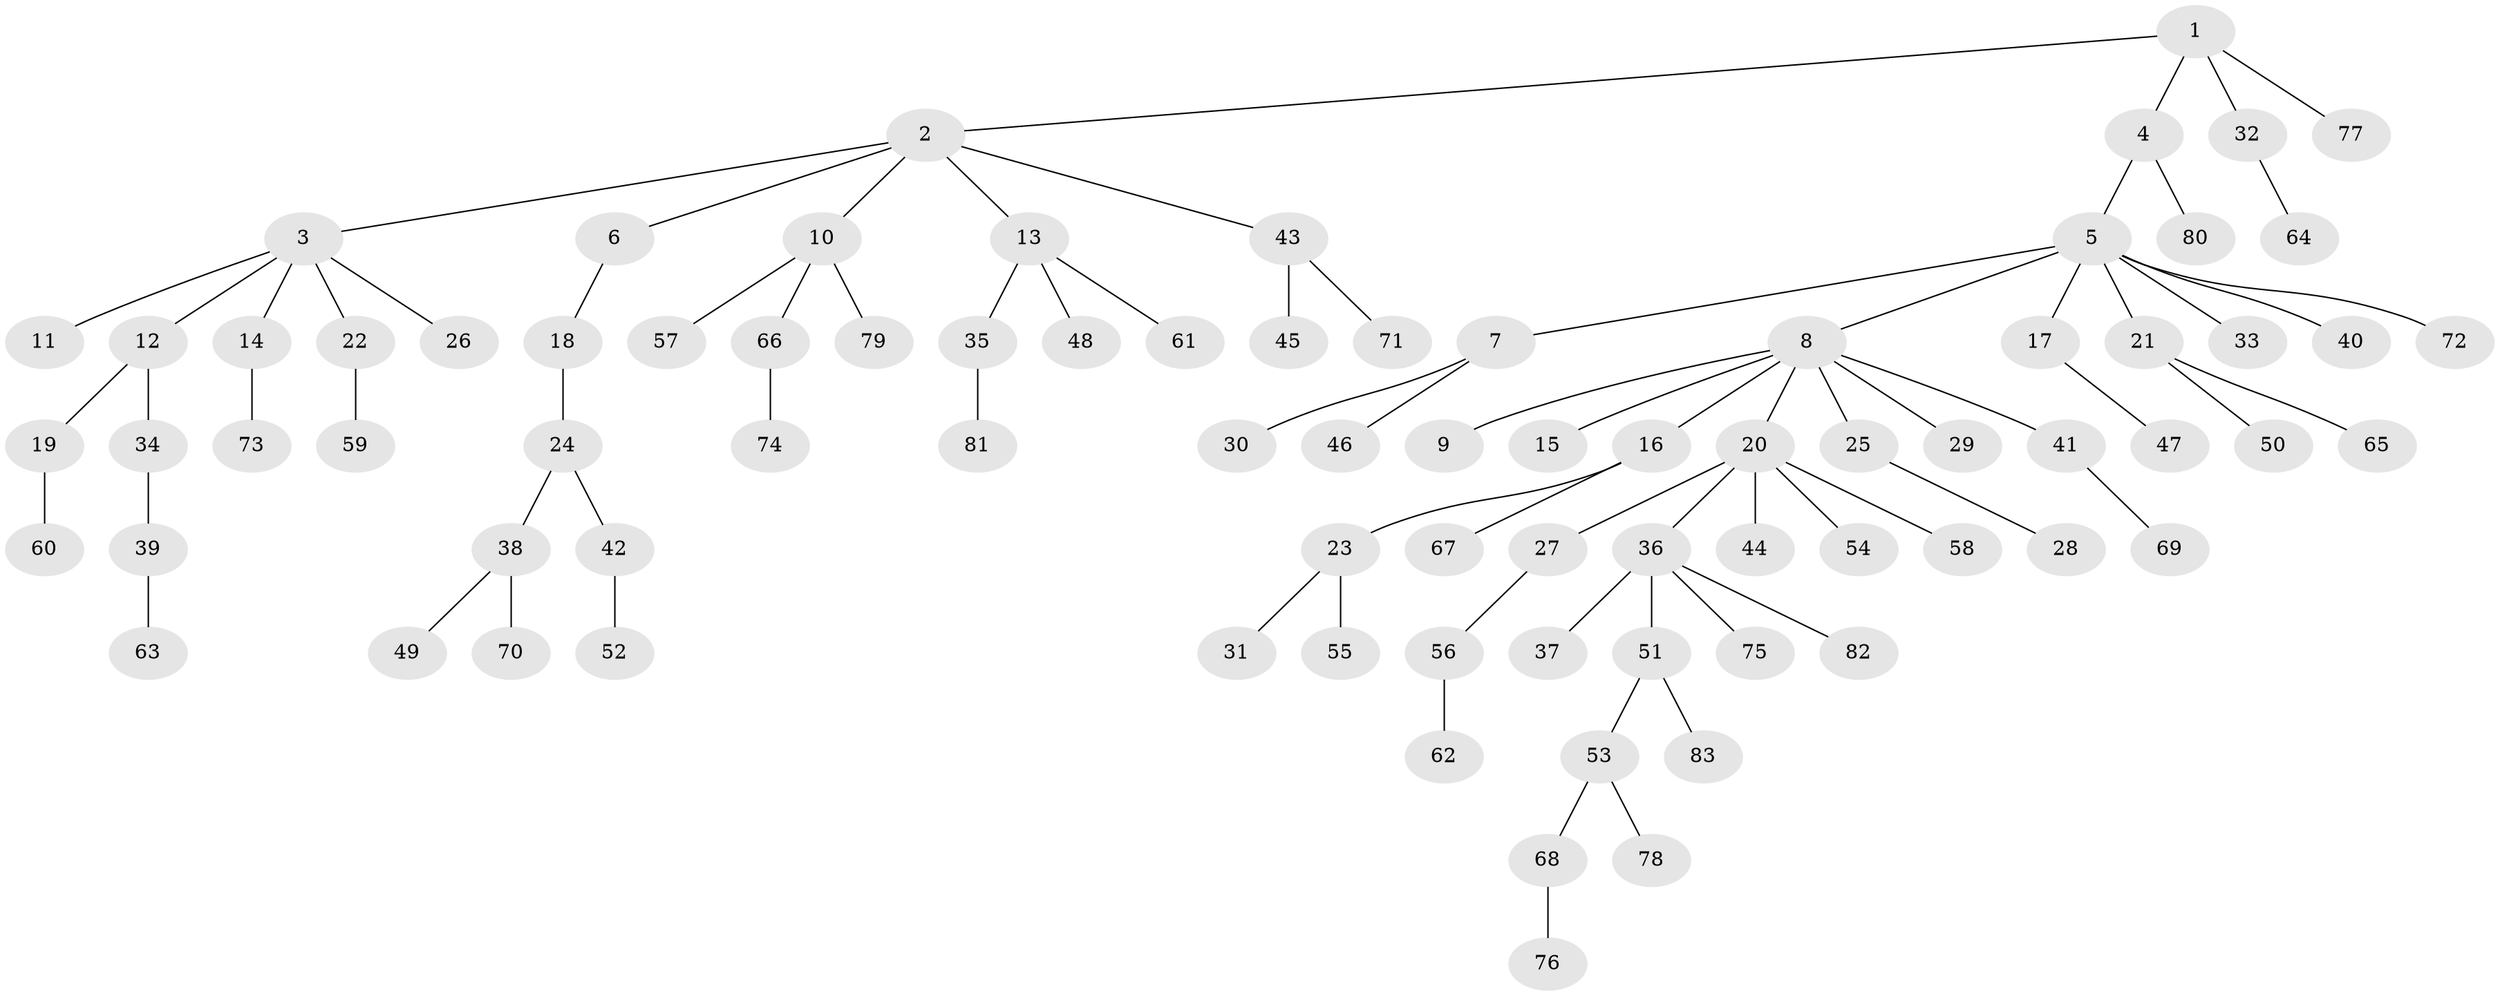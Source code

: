 // Generated by graph-tools (version 1.1) at 2025/15/03/09/25 04:15:22]
// undirected, 83 vertices, 82 edges
graph export_dot {
graph [start="1"]
  node [color=gray90,style=filled];
  1;
  2;
  3;
  4;
  5;
  6;
  7;
  8;
  9;
  10;
  11;
  12;
  13;
  14;
  15;
  16;
  17;
  18;
  19;
  20;
  21;
  22;
  23;
  24;
  25;
  26;
  27;
  28;
  29;
  30;
  31;
  32;
  33;
  34;
  35;
  36;
  37;
  38;
  39;
  40;
  41;
  42;
  43;
  44;
  45;
  46;
  47;
  48;
  49;
  50;
  51;
  52;
  53;
  54;
  55;
  56;
  57;
  58;
  59;
  60;
  61;
  62;
  63;
  64;
  65;
  66;
  67;
  68;
  69;
  70;
  71;
  72;
  73;
  74;
  75;
  76;
  77;
  78;
  79;
  80;
  81;
  82;
  83;
  1 -- 2;
  1 -- 4;
  1 -- 32;
  1 -- 77;
  2 -- 3;
  2 -- 6;
  2 -- 10;
  2 -- 13;
  2 -- 43;
  3 -- 11;
  3 -- 12;
  3 -- 14;
  3 -- 22;
  3 -- 26;
  4 -- 5;
  4 -- 80;
  5 -- 7;
  5 -- 8;
  5 -- 17;
  5 -- 21;
  5 -- 33;
  5 -- 40;
  5 -- 72;
  6 -- 18;
  7 -- 30;
  7 -- 46;
  8 -- 9;
  8 -- 15;
  8 -- 16;
  8 -- 20;
  8 -- 25;
  8 -- 29;
  8 -- 41;
  10 -- 57;
  10 -- 66;
  10 -- 79;
  12 -- 19;
  12 -- 34;
  13 -- 35;
  13 -- 48;
  13 -- 61;
  14 -- 73;
  16 -- 23;
  16 -- 67;
  17 -- 47;
  18 -- 24;
  19 -- 60;
  20 -- 27;
  20 -- 36;
  20 -- 44;
  20 -- 54;
  20 -- 58;
  21 -- 50;
  21 -- 65;
  22 -- 59;
  23 -- 31;
  23 -- 55;
  24 -- 38;
  24 -- 42;
  25 -- 28;
  27 -- 56;
  32 -- 64;
  34 -- 39;
  35 -- 81;
  36 -- 37;
  36 -- 51;
  36 -- 75;
  36 -- 82;
  38 -- 49;
  38 -- 70;
  39 -- 63;
  41 -- 69;
  42 -- 52;
  43 -- 45;
  43 -- 71;
  51 -- 53;
  51 -- 83;
  53 -- 68;
  53 -- 78;
  56 -- 62;
  66 -- 74;
  68 -- 76;
}
